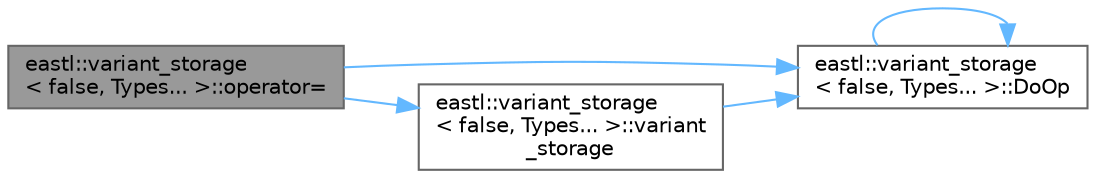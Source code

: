 digraph "eastl::variant_storage&lt; false, Types... &gt;::operator="
{
 // LATEX_PDF_SIZE
  bgcolor="transparent";
  edge [fontname=Helvetica,fontsize=10,labelfontname=Helvetica,labelfontsize=10];
  node [fontname=Helvetica,fontsize=10,shape=box,height=0.2,width=0.4];
  rankdir="LR";
  Node1 [id="Node000001",label="eastl::variant_storage\l\< false, Types... \>::operator=",height=0.2,width=0.4,color="gray40", fillcolor="grey60", style="filled", fontcolor="black",tooltip=" "];
  Node1 -> Node2 [id="edge1_Node000001_Node000002",color="steelblue1",style="solid",tooltip=" "];
  Node2 [id="Node000002",label="eastl::variant_storage\l\< false, Types... \>::DoOp",height=0.2,width=0.4,color="grey40", fillcolor="white", style="filled",URL="$structeastl_1_1variant__storage_3_01false_00_01_types_8_8_8_01_4.html#ac0a01122899ea8424ec5367a604bd3aa",tooltip=" "];
  Node2 -> Node2 [id="edge2_Node000002_Node000002",color="steelblue1",style="solid",tooltip=" "];
  Node1 -> Node3 [id="edge3_Node000001_Node000003",color="steelblue1",style="solid",tooltip=" "];
  Node3 [id="Node000003",label="eastl::variant_storage\l\< false, Types... \>::variant\l_storage",height=0.2,width=0.4,color="grey40", fillcolor="white", style="filled",URL="$structeastl_1_1variant__storage_3_01false_00_01_types_8_8_8_01_4.html#ae04382798bab759a53b92a868cad90bb",tooltip=" "];
  Node3 -> Node2 [id="edge4_Node000003_Node000002",color="steelblue1",style="solid",tooltip=" "];
}
